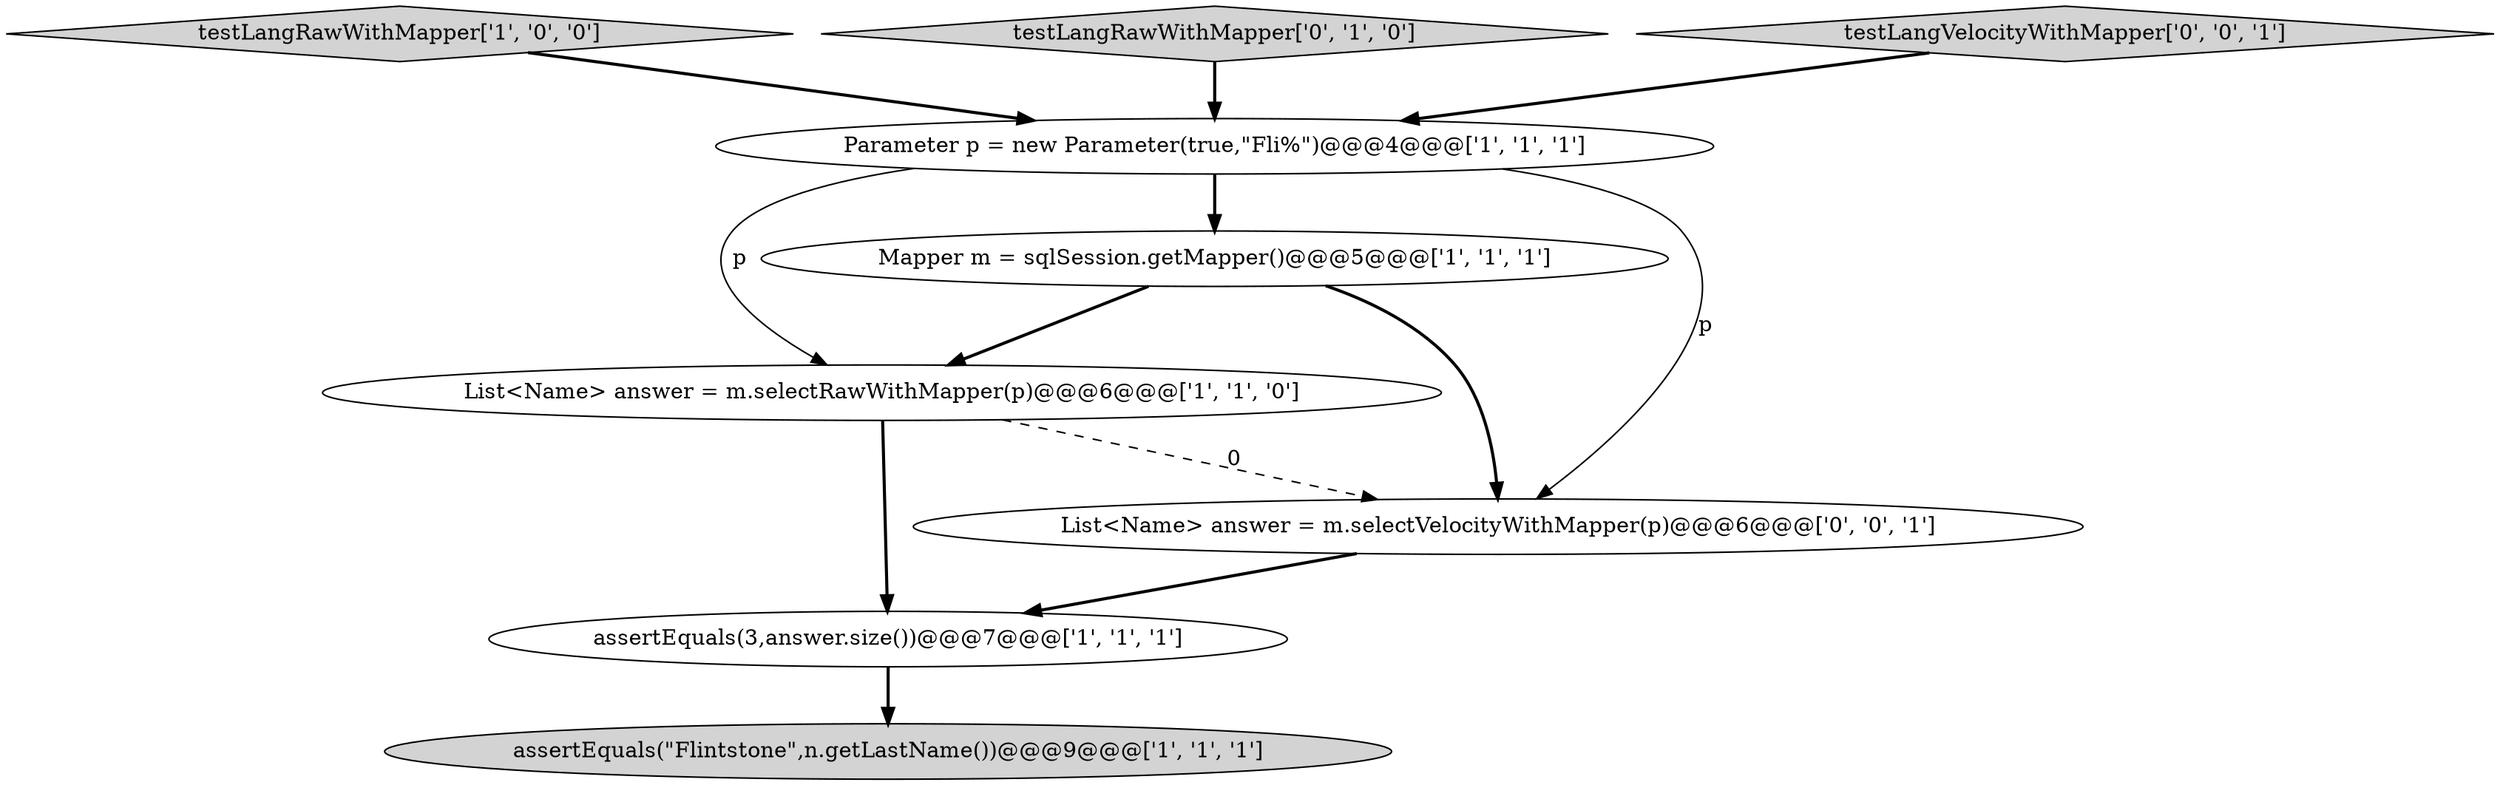digraph {
4 [style = filled, label = "Parameter p = new Parameter(true,\"Fli%\")@@@4@@@['1', '1', '1']", fillcolor = white, shape = ellipse image = "AAA0AAABBB1BBB"];
1 [style = filled, label = "assertEquals(\"Flintstone\",n.getLastName())@@@9@@@['1', '1', '1']", fillcolor = lightgray, shape = ellipse image = "AAA0AAABBB1BBB"];
3 [style = filled, label = "assertEquals(3,answer.size())@@@7@@@['1', '1', '1']", fillcolor = white, shape = ellipse image = "AAA0AAABBB1BBB"];
5 [style = filled, label = "testLangRawWithMapper['1', '0', '0']", fillcolor = lightgray, shape = diamond image = "AAA0AAABBB1BBB"];
6 [style = filled, label = "testLangRawWithMapper['0', '1', '0']", fillcolor = lightgray, shape = diamond image = "AAA0AAABBB2BBB"];
8 [style = filled, label = "testLangVelocityWithMapper['0', '0', '1']", fillcolor = lightgray, shape = diamond image = "AAA0AAABBB3BBB"];
0 [style = filled, label = "List<Name> answer = m.selectRawWithMapper(p)@@@6@@@['1', '1', '0']", fillcolor = white, shape = ellipse image = "AAA0AAABBB1BBB"];
2 [style = filled, label = "Mapper m = sqlSession.getMapper()@@@5@@@['1', '1', '1']", fillcolor = white, shape = ellipse image = "AAA0AAABBB1BBB"];
7 [style = filled, label = "List<Name> answer = m.selectVelocityWithMapper(p)@@@6@@@['0', '0', '1']", fillcolor = white, shape = ellipse image = "AAA0AAABBB3BBB"];
0->3 [style = bold, label=""];
4->7 [style = solid, label="p"];
6->4 [style = bold, label=""];
2->0 [style = bold, label=""];
4->2 [style = bold, label=""];
2->7 [style = bold, label=""];
8->4 [style = bold, label=""];
4->0 [style = solid, label="p"];
3->1 [style = bold, label=""];
0->7 [style = dashed, label="0"];
7->3 [style = bold, label=""];
5->4 [style = bold, label=""];
}
